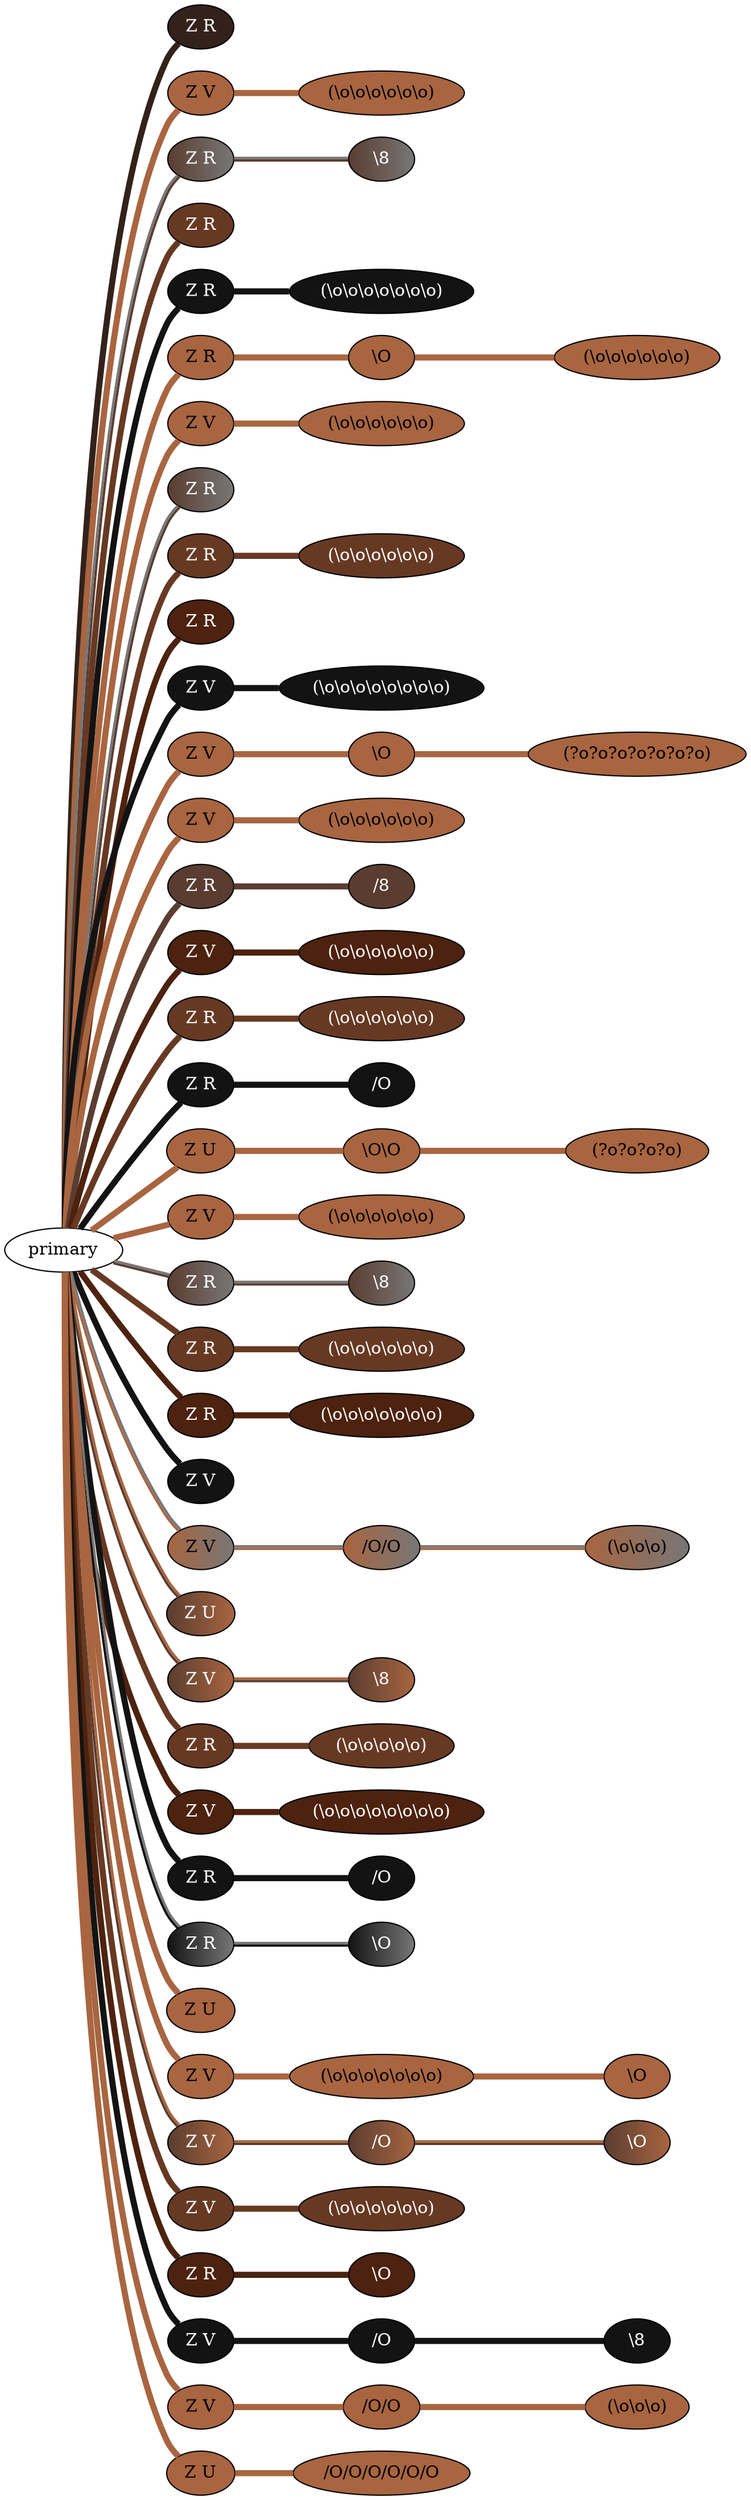 graph {
 graph [rankdir=LR]
"1" [qtype="pendant_node", pendant_colors="#32221A", pendant_ply="Z", pendant_attach="R", pendant_length="", label="Z R", style=filled, fillcolor="#32221A", fontcolor="#ffffff"]
"primary" -- "1" [qtype="pendant_link",penwidth=5,color="#32221A"]
"2" [qtype="pendant_node", pendant_colors="#A86540", pendant_ply="Z", pendant_attach="V", pendant_length="30.0", label="Z V", style=filled, fillcolor="#A86540", fontcolor="#000000"]
"primary" -- "2" [qtype="pendant_link",penwidth=5,color="#A86540"]
"2:0" [qtype="knot_node", knot_value="6", knot_type="L", knot_position="9.0", knot_spin="Z", label="(\\o\\o\\o\\o\\o\\o)", style=filled, fillcolor="#A86540" , fontcolor="#000000"]
"2" -- "2:0" [qtype="knot_link",penwidth=5,color="#A86540"]
"3" [qtype="pendant_node", pendant_colors="#5A3D30:#777777", pendant_ply="Z", pendant_attach="R", pendant_length="18.0", label="Z R", style=filled, fillcolor="#5A3D30:#777777", fontcolor="#ffffff"]
"primary" -- "3" [qtype="pendant_link",penwidth=2,color="#5A3D30:#777777"]
"3:0" [qtype="knot_node", knot_value="1", knot_type="E", knot_position="8.5", knot_spin="Z", label="\\8", style=filled, fillcolor="#5A3D30:#777777" , fontcolor="#ffffff"]
"3" -- "3:0" [qtype="knot_link",penwidth=2,color="#5A3D30:#777777"]
"4" [qtype="pendant_node", pendant_colors="#673923", pendant_ply="Z", pendant_attach="R", pendant_length="10.0", label="Z R", style=filled, fillcolor="#673923", fontcolor="#ffffff"]
"primary" -- "4" [qtype="pendant_link",penwidth=5,color="#673923"]
"5" [qtype="pendant_node", pendant_colors="#131313", pendant_ply="Z", pendant_attach="R", pendant_length="1.2", label="Z R", style=filled, fillcolor="#131313", fontcolor="#ffffff"]
"primary" -- "5" [qtype="pendant_link",penwidth=5,color="#131313"]
"5:0" [qtype="knot_node", knot_value="7", knot_type="L", knot_position="8.0", knot_spin="Z", label="(\\o\\o\\o\\o\\o\\o\\o)", style=filled, fillcolor="#131313" , fontcolor="#ffffff"]
"5" -- "5:0" [qtype="knot_link",penwidth=5,color="#131313"]
"6" [qtype="pendant_node", pendant_colors="#A86540", pendant_ply="Z", pendant_attach="R", pendant_length="15.5", label="Z R", style=filled, fillcolor="#A86540", fontcolor="#000000"]
"primary" -- "6" [qtype="pendant_link",penwidth=5,color="#A86540"]
"6:0" [qtype="knot_node", knot_value="1", knot_type="S", knot_position="5.0", knot_spin="Z", label="\\O", style=filled, fillcolor="#A86540" , fontcolor="#000000"]
"6" -- "6:0" [qtype="knot_link",penwidth=5,color="#A86540"]
"6:1" [qtype="knot_node", knot_value="6", knot_type="L", knot_position="7.0", knot_spin="Z", label="(\\o\\o\\o\\o\\o\\o)", style=filled, fillcolor="#A86540" , fontcolor="#000000"]
"6:0" -- "6:1" [qtype="knot_link",penwidth=5,color="#A86540"]
"7" [qtype="pendant_node", pendant_colors="#A86540", pendant_ply="Z", pendant_attach="V", pendant_length="19.0", label="Z V", style=filled, fillcolor="#A86540", fontcolor="#000000"]
"primary" -- "7" [qtype="pendant_link",penwidth=5,color="#A86540"]
"7:0" [qtype="knot_node", knot_value="6", knot_type="L", knot_position="7.0", knot_spin="Z", label="(\\o\\o\\o\\o\\o\\o)", style=filled, fillcolor="#A86540" , fontcolor="#000000"]
"7" -- "7:0" [qtype="knot_link",penwidth=5,color="#A86540"]
"8" [qtype="pendant_node", pendant_colors="#5A3D30:#777777", pendant_ply="Z", pendant_attach="R", pendant_length="2.5", label="Z R", style=filled, fillcolor="#5A3D30:#777777", fontcolor="#ffffff"]
"primary" -- "8" [qtype="pendant_link",penwidth=2,color="#5A3D30:#777777"]
"9" [qtype="pendant_node", pendant_colors="#673923", pendant_ply="Z", pendant_attach="R", pendant_length="21.5", label="Z R", style=filled, fillcolor="#673923", fontcolor="#ffffff"]
"primary" -- "9" [qtype="pendant_link",penwidth=5,color="#673923"]
"9:0" [qtype="knot_node", knot_value="6", knot_type="L", knot_position="11.0", knot_spin="Z", label="(\\o\\o\\o\\o\\o\\o)", style=filled, fillcolor="#673923" , fontcolor="#ffffff"]
"9" -- "9:0" [qtype="knot_link",penwidth=5,color="#673923"]
"10" [qtype="pendant_node", pendant_colors="#4D220E", pendant_ply="Z", pendant_attach="R", pendant_length="0.5", label="Z R", style=filled, fillcolor="#4D220E", fontcolor="#ffffff"]
"primary" -- "10" [qtype="pendant_link",penwidth=5,color="#4D220E"]
"11" [qtype="pendant_node", pendant_colors="#131313", pendant_ply="Z", pendant_attach="V", pendant_length="25.5", label="Z V", style=filled, fillcolor="#131313", fontcolor="#ffffff"]
"primary" -- "11" [qtype="pendant_link",penwidth=5,color="#131313"]
"11:0" [qtype="knot_node", knot_value="8", knot_type="L", knot_position="11.0", knot_spin="Z", label="(\\o\\o\\o\\o\\o\\o\\o\\o)", style=filled, fillcolor="#131313" , fontcolor="#ffffff"]
"11" -- "11:0" [qtype="knot_link",penwidth=5,color="#131313"]
"12" [qtype="pendant_node", pendant_colors="#A86540", pendant_ply="Z", pendant_attach="V", pendant_length="28.0", label="Z V", style=filled, fillcolor="#A86540", fontcolor="#000000"]
"primary" -- "12" [qtype="pendant_link",penwidth=5,color="#A86540"]
"12:0" [qtype="knot_node", knot_value="1", knot_type="S", knot_position="4.0", knot_spin="Z", label="\\O", style=filled, fillcolor="#A86540" , fontcolor="#000000"]
"12" -- "12:0" [qtype="knot_link",penwidth=5,color="#A86540"]
"12:1" [qtype="knot_node", knot_value="7", knot_type="L", knot_position="13.0", knot_spin="U", label="(?o?o?o?o?o?o?o)", style=filled, fillcolor="#A86540" , fontcolor="#000000"]
"12:0" -- "12:1" [qtype="knot_link",penwidth=5,color="#A86540"]
"13" [qtype="pendant_node", pendant_colors="#A86540", pendant_ply="Z", pendant_attach="V", pendant_length="11.5", label="Z V", style=filled, fillcolor="#A86540", fontcolor="#000000"]
"primary" -- "13" [qtype="pendant_link",penwidth=5,color="#A86540"]
"13:0" [qtype="knot_node", knot_value="6", knot_type="L", knot_position="9.5", knot_spin="Z", label="(\\o\\o\\o\\o\\o\\o)", style=filled, fillcolor="#A86540" , fontcolor="#000000"]
"13" -- "13:0" [qtype="knot_link",penwidth=5,color="#A86540"]
"14" [qtype="pendant_node", pendant_colors="#5A3D30", pendant_ply="Z", pendant_attach="R", pendant_length="15.0", label="Z R", style=filled, fillcolor="#5A3D30", fontcolor="#ffffff"]
"primary" -- "14" [qtype="pendant_link",penwidth=5,color="#5A3D30"]
"14:0" [qtype="knot_node", knot_value="1", knot_type="E", knot_position="9.0", knot_spin="S", label="/8", style=filled, fillcolor="#5A3D30" , fontcolor="#ffffff"]
"14" -- "14:0" [qtype="knot_link",penwidth=5,color="#5A3D30"]
"15" [qtype="pendant_node", pendant_colors="#4D220E", pendant_ply="Z", pendant_attach="V", pendant_length="26.0", label="Z V", style=filled, fillcolor="#4D220E", fontcolor="#ffffff"]
"primary" -- "15" [qtype="pendant_link",penwidth=5,color="#4D220E"]
"15:0" [qtype="knot_node", knot_value="6", knot_type="L", knot_position="9.0", knot_spin="Z", label="(\\o\\o\\o\\o\\o\\o)", style=filled, fillcolor="#4D220E" , fontcolor="#ffffff"]
"15" -- "15:0" [qtype="knot_link",penwidth=5,color="#4D220E"]
"16" [qtype="pendant_node", pendant_colors="#673923", pendant_ply="Z", pendant_attach="R", pendant_length="21.0", label="Z R", style=filled, fillcolor="#673923", fontcolor="#ffffff"]
"primary" -- "16" [qtype="pendant_link",penwidth=5,color="#673923"]
"16:0" [qtype="knot_node", knot_value="6", knot_type="L", knot_position="11.0", knot_spin="Z", label="(\\o\\o\\o\\o\\o\\o)", style=filled, fillcolor="#673923" , fontcolor="#ffffff"]
"16" -- "16:0" [qtype="knot_link",penwidth=5,color="#673923"]
"17" [qtype="pendant_node", pendant_colors="#131313", pendant_ply="Z", pendant_attach="R", pendant_length="24.0", label="Z R", style=filled, fillcolor="#131313", fontcolor="#ffffff"]
"primary" -- "17" [qtype="pendant_link",penwidth=5,color="#131313"]
"17:0" [qtype="knot_node", knot_value="1", knot_type="S", knot_position="4.0", knot_spin="S", label="/O", style=filled, fillcolor="#131313" , fontcolor="#ffffff"]
"17" -- "17:0" [qtype="knot_link",penwidth=5,color="#131313"]
"18" [qtype="pendant_node", pendant_colors="#A86540", pendant_ply="Z", pendant_attach="U", pendant_length="30.0", label="Z U", style=filled, fillcolor="#A86540", fontcolor="#000000"]
"primary" -- "18" [qtype="pendant_link",penwidth=5,color="#A86540"]
"18:0" [qtype="knot_node", knot_value="2", knot_type="S", knot_position="5.0", knot_spin="Z", label="\\O\\O", style=filled, fillcolor="#A86540" , fontcolor="#000000"]
"18" -- "18:0" [qtype="knot_link",penwidth=5,color="#A86540"]
"18:1" [qtype="knot_node", knot_value="4", knot_type="L", knot_position="14.5", knot_spin="U", label="(?o?o?o?o)", style=filled, fillcolor="#A86540" , fontcolor="#000000"]
"18:0" -- "18:1" [qtype="knot_link",penwidth=5,color="#A86540"]
"19" [qtype="pendant_node", pendant_colors="#A86540", pendant_ply="Z", pendant_attach="V", pendant_length="22.5", label="Z V", style=filled, fillcolor="#A86540", fontcolor="#000000"]
"primary" -- "19" [qtype="pendant_link",penwidth=5,color="#A86540"]
"19:0" [qtype="knot_node", knot_value="6", knot_type="L", knot_position="11.0", knot_spin="Z", label="(\\o\\o\\o\\o\\o\\o)", style=filled, fillcolor="#A86540" , fontcolor="#000000"]
"19" -- "19:0" [qtype="knot_link",penwidth=5,color="#A86540"]
"20" [qtype="pendant_node", pendant_colors="#5A3D30:#777777", pendant_ply="Z", pendant_attach="R", pendant_length="19.0", label="Z R", style=filled, fillcolor="#5A3D30:#777777", fontcolor="#ffffff"]
"primary" -- "20" [qtype="pendant_link",penwidth=2,color="#5A3D30:#777777"]
"20:0" [qtype="knot_node", knot_value="1", knot_type="E", knot_position="10.0", knot_spin="Z", label="\\8", style=filled, fillcolor="#5A3D30:#777777" , fontcolor="#ffffff"]
"20" -- "20:0" [qtype="knot_link",penwidth=2,color="#5A3D30:#777777"]
"21" [qtype="pendant_node", pendant_colors="#673923", pendant_ply="Z", pendant_attach="R", pendant_length="20.0", label="Z R", style=filled, fillcolor="#673923", fontcolor="#ffffff"]
"primary" -- "21" [qtype="pendant_link",penwidth=5,color="#673923"]
"21:0" [qtype="knot_node", knot_value="6", knot_type="L", knot_position="10.5", knot_spin="Z", label="(\\o\\o\\o\\o\\o\\o)", style=filled, fillcolor="#673923" , fontcolor="#ffffff"]
"21" -- "21:0" [qtype="knot_link",penwidth=5,color="#673923"]
"22" [qtype="pendant_node", pendant_colors="#4D220E", pendant_ply="Z", pendant_attach="R", pendant_length="20.0", label="Z R", style=filled, fillcolor="#4D220E", fontcolor="#ffffff"]
"primary" -- "22" [qtype="pendant_link",penwidth=5,color="#4D220E"]
"22:0" [qtype="knot_node", knot_value="7", knot_type="L", knot_position="10.5", knot_spin="Z", label="(\\o\\o\\o\\o\\o\\o\\o)", style=filled, fillcolor="#4D220E" , fontcolor="#ffffff"]
"22" -- "22:0" [qtype="knot_link",penwidth=5,color="#4D220E"]
"23" [qtype="pendant_node", pendant_colors="#131313", pendant_ply="Z", pendant_attach="V", pendant_length="1.5", label="Z V", style=filled, fillcolor="#131313", fontcolor="#ffffff"]
"primary" -- "23" [qtype="pendant_link",penwidth=5,color="#131313"]
"24" [qtype="pendant_node", pendant_colors="#A86540:#777777", pendant_ply="Z", pendant_attach="V", pendant_length="26.0", label="Z V", style=filled, fillcolor="#A86540:#777777", fontcolor="#000000"]
"primary" -- "24" [qtype="pendant_link",penwidth=2,color="#A86540:#777777"]
"24:0" [qtype="knot_node", knot_value="2", knot_type="S", knot_position="3.5", knot_spin="S", label="/O/O", style=filled, fillcolor="#A86540:#777777" , fontcolor="#000000"]
"24" -- "24:0" [qtype="knot_link",penwidth=2,color="#A86540:#777777"]
"24:1" [qtype="knot_node", knot_value="3", knot_type="L", knot_position="12.0", knot_spin="Z", label="(\\o\\o\\o)", style=filled, fillcolor="#A86540:#777777" , fontcolor="#000000"]
"24:0" -- "24:1" [qtype="knot_link",penwidth=2,color="#A86540:#777777"]
"25" [qtype="pendant_node", pendant_colors="#5A3D30:#A86540", pendant_ply="Z", pendant_attach="U", pendant_length="0.5", label="Z U", style=filled, fillcolor="#5A3D30:#A86540", fontcolor="#ffffff"]
"primary" -- "25" [qtype="pendant_link",penwidth=2,color="#5A3D30:#A86540"]
"26" [qtype="pendant_node", pendant_colors="#5A3D30:#A86540", pendant_ply="Z", pendant_attach="V", pendant_length="20.0", label="Z V", style=filled, fillcolor="#5A3D30:#A86540", fontcolor="#ffffff"]
"primary" -- "26" [qtype="pendant_link",penwidth=2,color="#5A3D30:#A86540"]
"26:0" [qtype="knot_node", knot_value="1", knot_type="E", knot_position="10.0", knot_spin="Z", label="\\8", style=filled, fillcolor="#5A3D30:#A86540" , fontcolor="#ffffff"]
"26" -- "26:0" [qtype="knot_link",penwidth=2,color="#5A3D30:#A86540"]
"27" [qtype="pendant_node", pendant_colors="#673923", pendant_ply="Z", pendant_attach="R", pendant_length="35.0", label="Z R", style=filled, fillcolor="#673923", fontcolor="#ffffff"]
"primary" -- "27" [qtype="pendant_link",penwidth=5,color="#673923"]
"27:0" [qtype="knot_node", knot_value="5", knot_type="L", knot_position="9.0", knot_spin="Z", label="(\\o\\o\\o\\o\\o)", style=filled, fillcolor="#673923" , fontcolor="#ffffff"]
"27" -- "27:0" [qtype="knot_link",penwidth=5,color="#673923"]
"28" [qtype="pendant_node", pendant_colors="#4D220E", pendant_ply="Z", pendant_attach="V", pendant_length="17.0", label="Z V", style=filled, fillcolor="#4D220E", fontcolor="#ffffff"]
"primary" -- "28" [qtype="pendant_link",penwidth=5,color="#4D220E"]
"28:0" [qtype="knot_node", knot_value="8", knot_type="L", knot_position="8.0", knot_spin="Z", label="(\\o\\o\\o\\o\\o\\o\\o\\o)", style=filled, fillcolor="#4D220E" , fontcolor="#ffffff"]
"28" -- "28:0" [qtype="knot_link",penwidth=5,color="#4D220E"]
"29" [qtype="pendant_node", pendant_colors="#131313", pendant_ply="Z", pendant_attach="R", pendant_length="36.5", label="Z R", style=filled, fillcolor="#131313", fontcolor="#ffffff"]
"primary" -- "29" [qtype="pendant_link",penwidth=5,color="#131313"]
"29:0" [qtype="knot_node", knot_value="1", knot_type="S", knot_position="4.0", knot_spin="S", label="/O", style=filled, fillcolor="#131313" , fontcolor="#ffffff"]
"29" -- "29:0" [qtype="knot_link",penwidth=5,color="#131313"]
"30" [qtype="pendant_node", pendant_colors="#131313:#777777", pendant_ply="Z", pendant_attach="R", pendant_length="26.5", label="Z R", style=filled, fillcolor="#131313:#777777", fontcolor="#ffffff"]
"primary" -- "30" [qtype="pendant_link",penwidth=2,color="#131313:#777777"]
"30:0" [qtype="knot_node", knot_value="1", knot_type="S", knot_position="5.0", knot_spin="Z", label="\\O", style=filled, fillcolor="#131313:#777777" , fontcolor="#ffffff"]
"30" -- "30:0" [qtype="knot_link",penwidth=2,color="#131313:#777777"]
"31" [qtype="pendant_node", pendant_colors="#A86540", pendant_ply="Z", pendant_attach="U", pendant_length="63.0", label="Z U", style=filled, fillcolor="#A86540", fontcolor="#000000"]
"primary" -- "31" [qtype="pendant_link",penwidth=5,color="#A86540"]
"32" [qtype="pendant_node", pendant_colors="#A86540", pendant_ply="Z", pendant_attach="V", pendant_length="37.5", label="Z V", style=filled, fillcolor="#A86540", fontcolor="#000000"]
"primary" -- "32" [qtype="pendant_link",penwidth=5,color="#A86540"]
"32:0" [qtype="knot_node", knot_value="7", knot_type="L", knot_position="5.5", knot_spin="Z", label="(\\o\\o\\o\\o\\o\\o\\o)", style=filled, fillcolor="#A86540" , fontcolor="#000000"]
"32" -- "32:0" [qtype="knot_link",penwidth=5,color="#A86540"]
"32:1" [qtype="knot_node", knot_value="1", knot_type="S", knot_position="22.0", knot_spin="Z", label="\\O", style=filled, fillcolor="#A86540" , fontcolor="#000000"]
"32:0" -- "32:1" [qtype="knot_link",penwidth=5,color="#A86540"]
"33" [qtype="pendant_node", pendant_colors="#5A3D30:#A86540", pendant_ply="Z", pendant_attach="V", pendant_length="36.0", label="Z V", style=filled, fillcolor="#5A3D30:#A86540", fontcolor="#ffffff"]
"primary" -- "33" [qtype="pendant_link",penwidth=2,color="#5A3D30:#A86540"]
"33:0" [qtype="knot_node", knot_value="1", knot_type="S", knot_position="8.0", knot_spin="S", label="/O", style=filled, fillcolor="#5A3D30:#A86540" , fontcolor="#ffffff"]
"33" -- "33:0" [qtype="knot_link",penwidth=2,color="#5A3D30:#A86540"]
"33:1" [qtype="knot_node", knot_value="1", knot_type="S", knot_position="21.0", knot_spin="Z", label="\\O", style=filled, fillcolor="#5A3D30:#A86540" , fontcolor="#ffffff"]
"33:0" -- "33:1" [qtype="knot_link",penwidth=2,color="#5A3D30:#A86540"]
"34" [qtype="pendant_node", pendant_colors="#673923", pendant_ply="Z", pendant_attach="V", pendant_length="29.5", label="Z V", style=filled, fillcolor="#673923", fontcolor="#ffffff"]
"primary" -- "34" [qtype="pendant_link",penwidth=5,color="#673923"]
"34:0" [qtype="knot_node", knot_value="6", knot_type="L", knot_position="6.0", knot_spin="Z", label="(\\o\\o\\o\\o\\o\\o)", style=filled, fillcolor="#673923" , fontcolor="#ffffff"]
"34" -- "34:0" [qtype="knot_link",penwidth=5,color="#673923"]
"35" [qtype="pendant_node", pendant_colors="#4D220E", pendant_ply="Z", pendant_attach="R", pendant_length="27.0", label="Z R", style=filled, fillcolor="#4D220E", fontcolor="#ffffff"]
"primary" -- "35" [qtype="pendant_link",penwidth=5,color="#4D220E"]
"35:0" [qtype="knot_node", knot_value="1", knot_type="S", knot_position="2.5", knot_spin="Z", label="\\O", style=filled, fillcolor="#4D220E" , fontcolor="#ffffff"]
"35" -- "35:0" [qtype="knot_link",penwidth=5,color="#4D220E"]
"36" [qtype="pendant_node", pendant_colors="#131313", pendant_ply="Z", pendant_attach="V", pendant_length="35.0", label="Z V", style=filled, fillcolor="#131313", fontcolor="#ffffff"]
"primary" -- "36" [qtype="pendant_link",penwidth=5,color="#131313"]
"36:0" [qtype="knot_node", knot_value="1", knot_type="S", knot_position="2.0", knot_spin="S", label="/O", style=filled, fillcolor="#131313" , fontcolor="#ffffff"]
"36" -- "36:0" [qtype="knot_link",penwidth=5,color="#131313"]
"36:1" [qtype="knot_node", knot_value="1", knot_type="E", knot_position="10.5", knot_spin="Z", label="\\8", style=filled, fillcolor="#131313" , fontcolor="#ffffff"]
"36:0" -- "36:1" [qtype="knot_link",penwidth=5,color="#131313"]
"37" [qtype="pendant_node", pendant_colors="#A86540", pendant_ply="Z", pendant_attach="V", pendant_length="24.0", label="Z V", style=filled, fillcolor="#A86540", fontcolor="#000000"]
"primary" -- "37" [qtype="pendant_link",penwidth=5,color="#A86540"]
"37:0" [qtype="knot_node", knot_value="2", knot_type="S", knot_position="2.0", knot_spin="S", label="/O/O", style=filled, fillcolor="#A86540" , fontcolor="#000000"]
"37" -- "37:0" [qtype="knot_link",penwidth=5,color="#A86540"]
"37:1" [qtype="knot_node", knot_value="3", knot_type="L", knot_position="10.5", knot_spin="Z", label="(\\o\\o\\o)", style=filled, fillcolor="#A86540" , fontcolor="#000000"]
"37:0" -- "37:1" [qtype="knot_link",penwidth=5,color="#A86540"]
"38" [qtype="pendant_node", pendant_colors="#A86540", pendant_ply="Z", pendant_attach="U", pendant_length="16.5", label="Z U", style=filled, fillcolor="#A86540", fontcolor="#000000"]
"primary" -- "38" [qtype="pendant_link",penwidth=5,color="#A86540"]
"38:0" [qtype="knot_node", knot_value="6", knot_type="S", knot_position="4.0", knot_spin="S", label="/O/O/O/O/O/O", style=filled, fillcolor="#A86540" , fontcolor="#000000"]
"38" -- "38:0" [qtype="knot_link",penwidth=5,color="#A86540"]
}
